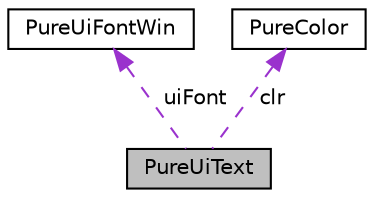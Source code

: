 digraph "PureUiText"
{
 // LATEX_PDF_SIZE
  edge [fontname="Helvetica",fontsize="10",labelfontname="Helvetica",labelfontsize="10"];
  node [fontname="Helvetica",fontsize="10",shape=record];
  Node1 [label="PureUiText",height=0.2,width=0.4,color="black", fillcolor="grey75", style="filled", fontcolor="black",tooltip="Pure User Interface Text class."];
  Node2 -> Node1 [dir="back",color="darkorchid3",fontsize="10",style="dashed",label=" uiFont" ,fontname="Helvetica"];
  Node2 [label="PureUiFontWin",height=0.2,width=0.4,color="black", fillcolor="white", style="filled",URL="$class_pure_ui_font_win.html",tooltip="Pure User Interface Windows Font class."];
  Node3 -> Node1 [dir="back",color="darkorchid3",fontsize="10",style="dashed",label=" clr" ,fontname="Helvetica"];
  Node3 [label="PureColor",height=0.2,width=0.4,color="black", fillcolor="white", style="filled",URL="$class_pure_color.html",tooltip="Pure color class."];
}
